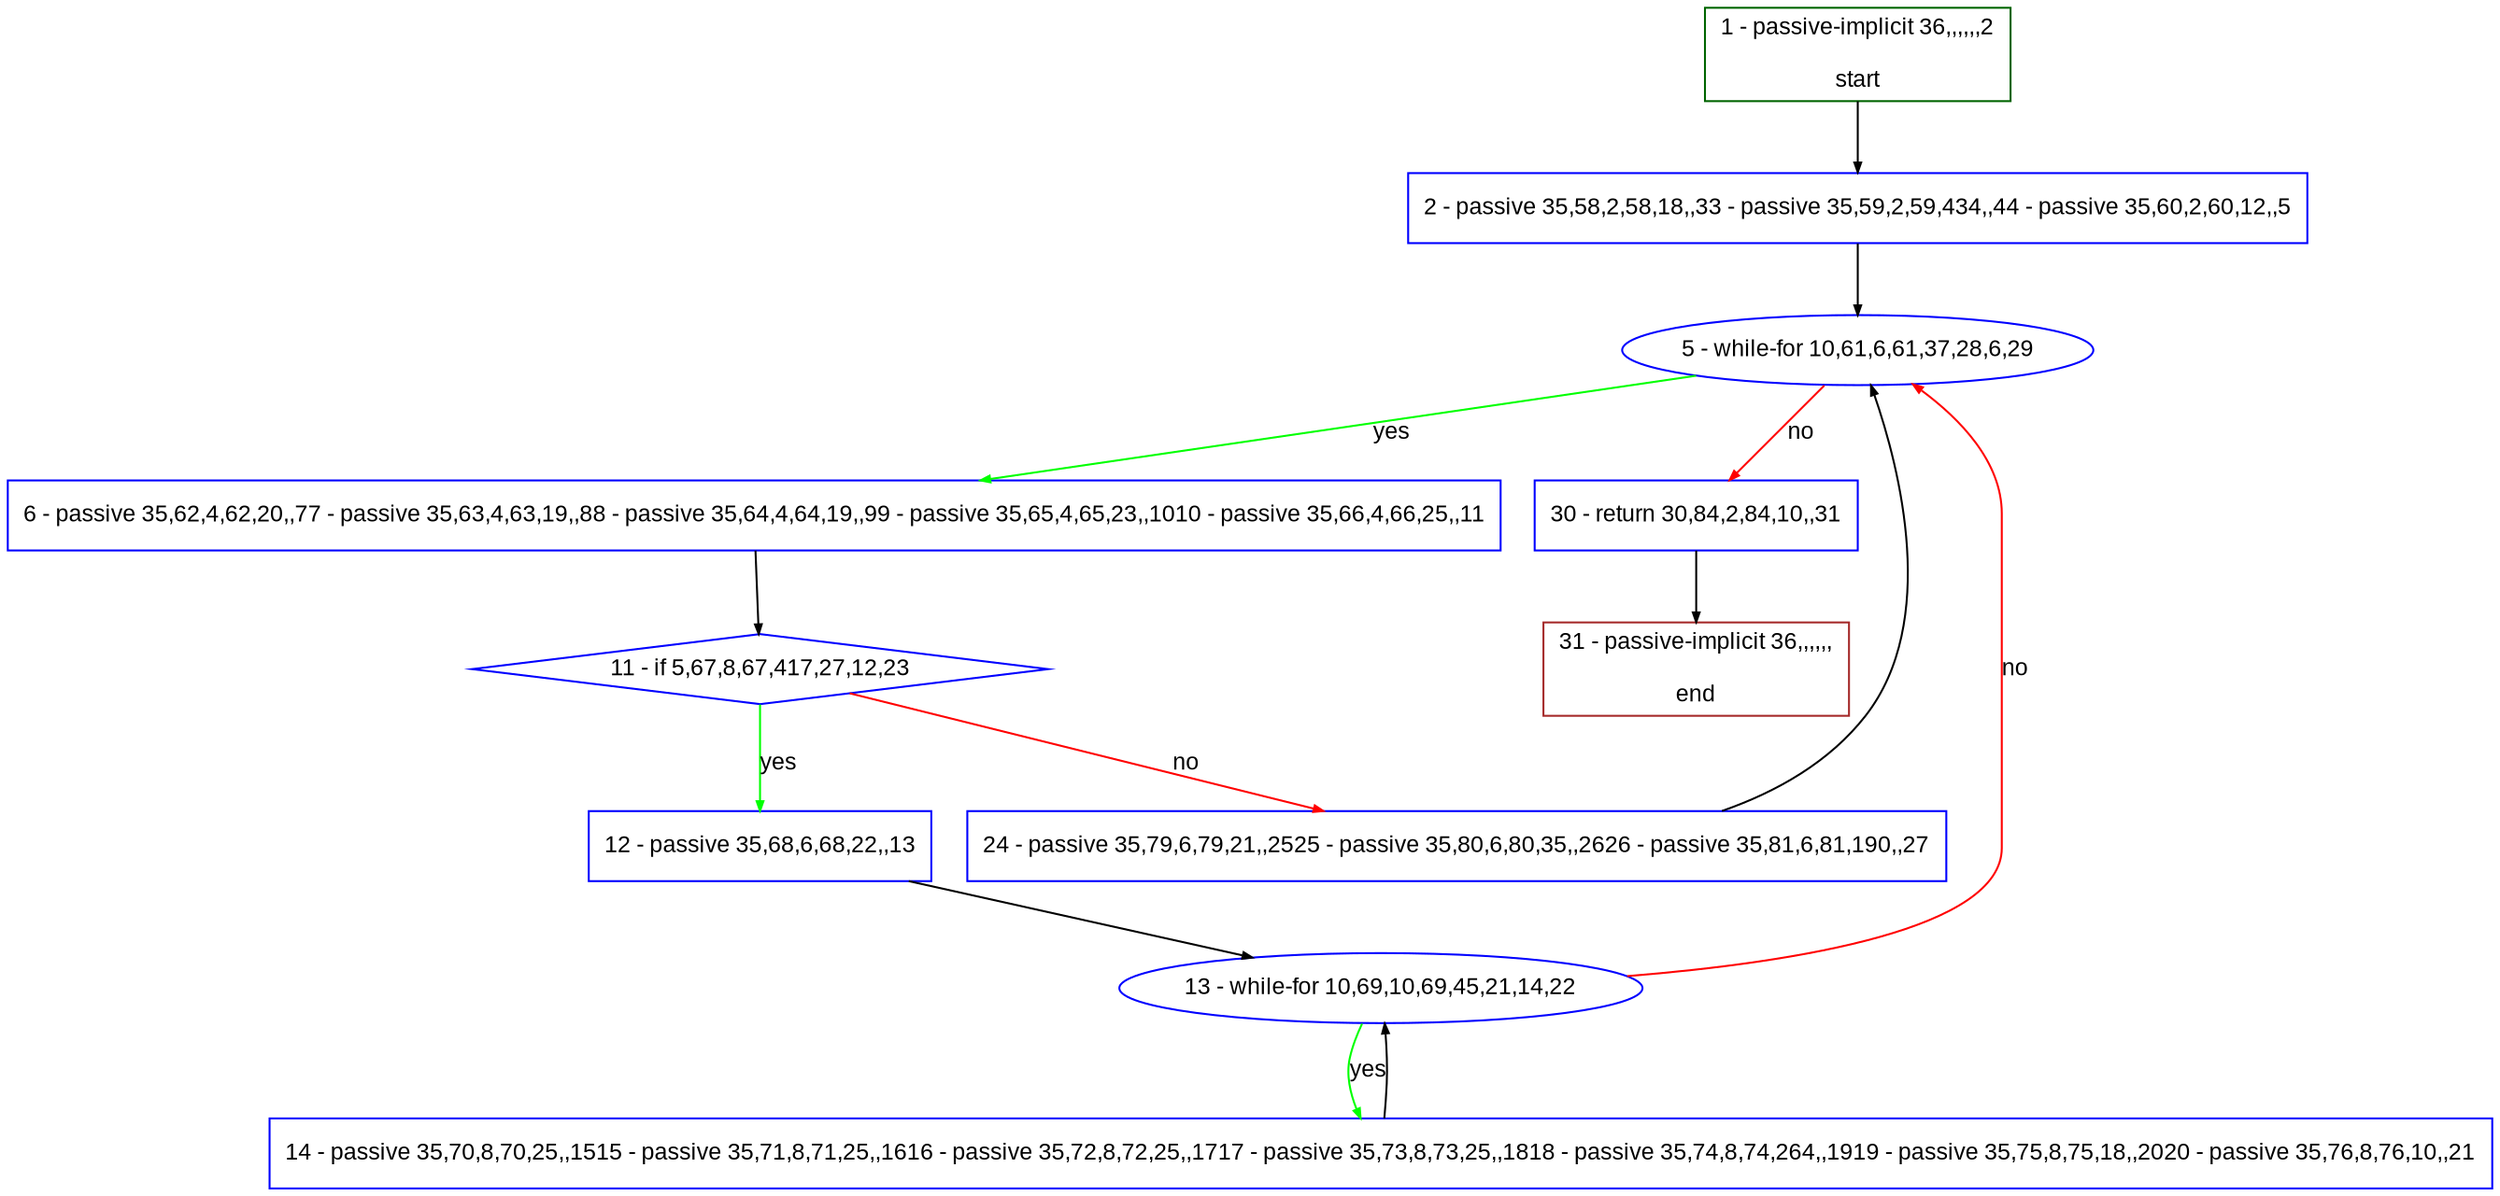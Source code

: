 digraph "" {
  graph [pack="true", label="", fontsize="12", packmode="clust", fontname="Arial", fillcolor="#FFFFCC", bgcolor="white", style="rounded,filled", compound="true"];
  node [node_initialized="no", label="", color="grey", fontsize="12", fillcolor="white", fontname="Arial", style="filled", shape="rectangle", compound="true", fixedsize="false"];
  edge [fontcolor="black", arrowhead="normal", arrowtail="none", arrowsize="0.5", ltail="", label="", color="black", fontsize="12", lhead="", fontname="Arial", dir="forward", compound="true"];
  __N1 [label="2 - passive 35,58,2,58,18,,33 - passive 35,59,2,59,434,,44 - passive 35,60,2,60,12,,5", color="#0000ff", fillcolor="#ffffff", style="filled", shape="box"];
  __N2 [label="1 - passive-implicit 36,,,,,,2\n\nstart", color="#006400", fillcolor="#ffffff", style="filled", shape="box"];
  __N3 [label="5 - while-for 10,61,6,61,37,28,6,29", color="#0000ff", fillcolor="#ffffff", style="filled", shape="oval"];
  __N4 [label="6 - passive 35,62,4,62,20,,77 - passive 35,63,4,63,19,,88 - passive 35,64,4,64,19,,99 - passive 35,65,4,65,23,,1010 - passive 35,66,4,66,25,,11", color="#0000ff", fillcolor="#ffffff", style="filled", shape="box"];
  __N5 [label="30 - return 30,84,2,84,10,,31", color="#0000ff", fillcolor="#ffffff", style="filled", shape="box"];
  __N6 [label="11 - if 5,67,8,67,417,27,12,23", color="#0000ff", fillcolor="#ffffff", style="filled", shape="diamond"];
  __N7 [label="12 - passive 35,68,6,68,22,,13", color="#0000ff", fillcolor="#ffffff", style="filled", shape="box"];
  __N8 [label="24 - passive 35,79,6,79,21,,2525 - passive 35,80,6,80,35,,2626 - passive 35,81,6,81,190,,27", color="#0000ff", fillcolor="#ffffff", style="filled", shape="box"];
  __N9 [label="13 - while-for 10,69,10,69,45,21,14,22", color="#0000ff", fillcolor="#ffffff", style="filled", shape="oval"];
  __N10 [label="14 - passive 35,70,8,70,25,,1515 - passive 35,71,8,71,25,,1616 - passive 35,72,8,72,25,,1717 - passive 35,73,8,73,25,,1818 - passive 35,74,8,74,264,,1919 - passive 35,75,8,75,18,,2020 - passive 35,76,8,76,10,,21", color="#0000ff", fillcolor="#ffffff", style="filled", shape="box"];
  __N11 [label="31 - passive-implicit 36,,,,,,\n\nend", color="#a52a2a", fillcolor="#ffffff", style="filled", shape="box"];
  __N2 -> __N1 [arrowhead="normal", arrowtail="none", color="#000000", label="", dir="forward"];
  __N1 -> __N3 [arrowhead="normal", arrowtail="none", color="#000000", label="", dir="forward"];
  __N3 -> __N4 [arrowhead="normal", arrowtail="none", color="#00ff00", label="yes", dir="forward"];
  __N3 -> __N5 [arrowhead="normal", arrowtail="none", color="#ff0000", label="no", dir="forward"];
  __N4 -> __N6 [arrowhead="normal", arrowtail="none", color="#000000", label="", dir="forward"];
  __N6 -> __N7 [arrowhead="normal", arrowtail="none", color="#00ff00", label="yes", dir="forward"];
  __N6 -> __N8 [arrowhead="normal", arrowtail="none", color="#ff0000", label="no", dir="forward"];
  __N7 -> __N9 [arrowhead="normal", arrowtail="none", color="#000000", label="", dir="forward"];
  __N9 -> __N3 [arrowhead="normal", arrowtail="none", color="#ff0000", label="no", dir="forward"];
  __N9 -> __N10 [arrowhead="normal", arrowtail="none", color="#00ff00", label="yes", dir="forward"];
  __N10 -> __N9 [arrowhead="normal", arrowtail="none", color="#000000", label="", dir="forward"];
  __N8 -> __N3 [arrowhead="normal", arrowtail="none", color="#000000", label="", dir="forward"];
  __N5 -> __N11 [arrowhead="normal", arrowtail="none", color="#000000", label="", dir="forward"];
}
